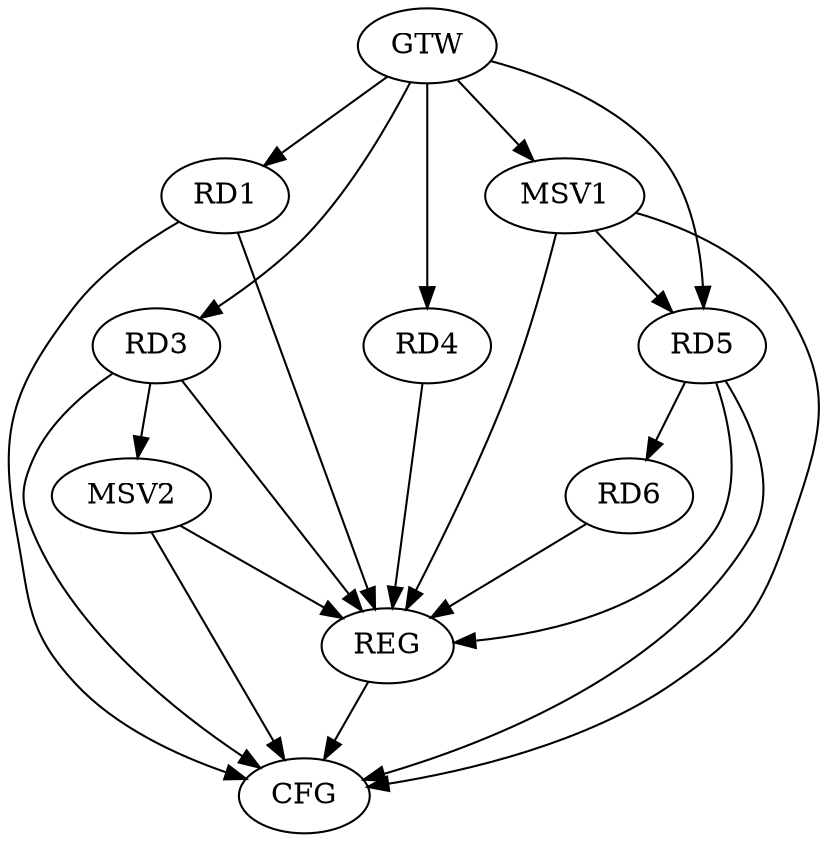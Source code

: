 strict digraph G {
  RD1 [ label="RD1" ];
  RD3 [ label="RD3" ];
  RD4 [ label="RD4" ];
  RD5 [ label="RD5" ];
  RD6 [ label="RD6" ];
  GTW [ label="GTW" ];
  REG [ label="REG" ];
  CFG [ label="CFG" ];
  MSV1 [ label="MSV1" ];
  MSV2 [ label="MSV2" ];
  RD5 -> RD6;
  GTW -> RD1;
  GTW -> RD3;
  GTW -> RD4;
  GTW -> RD5;
  RD1 -> REG;
  RD3 -> REG;
  RD4 -> REG;
  RD5 -> REG;
  RD6 -> REG;
  RD1 -> CFG;
  RD5 -> CFG;
  RD3 -> CFG;
  REG -> CFG;
  MSV1 -> RD5;
  GTW -> MSV1;
  MSV1 -> REG;
  MSV1 -> CFG;
  RD3 -> MSV2;
  MSV2 -> REG;
  MSV2 -> CFG;
}

